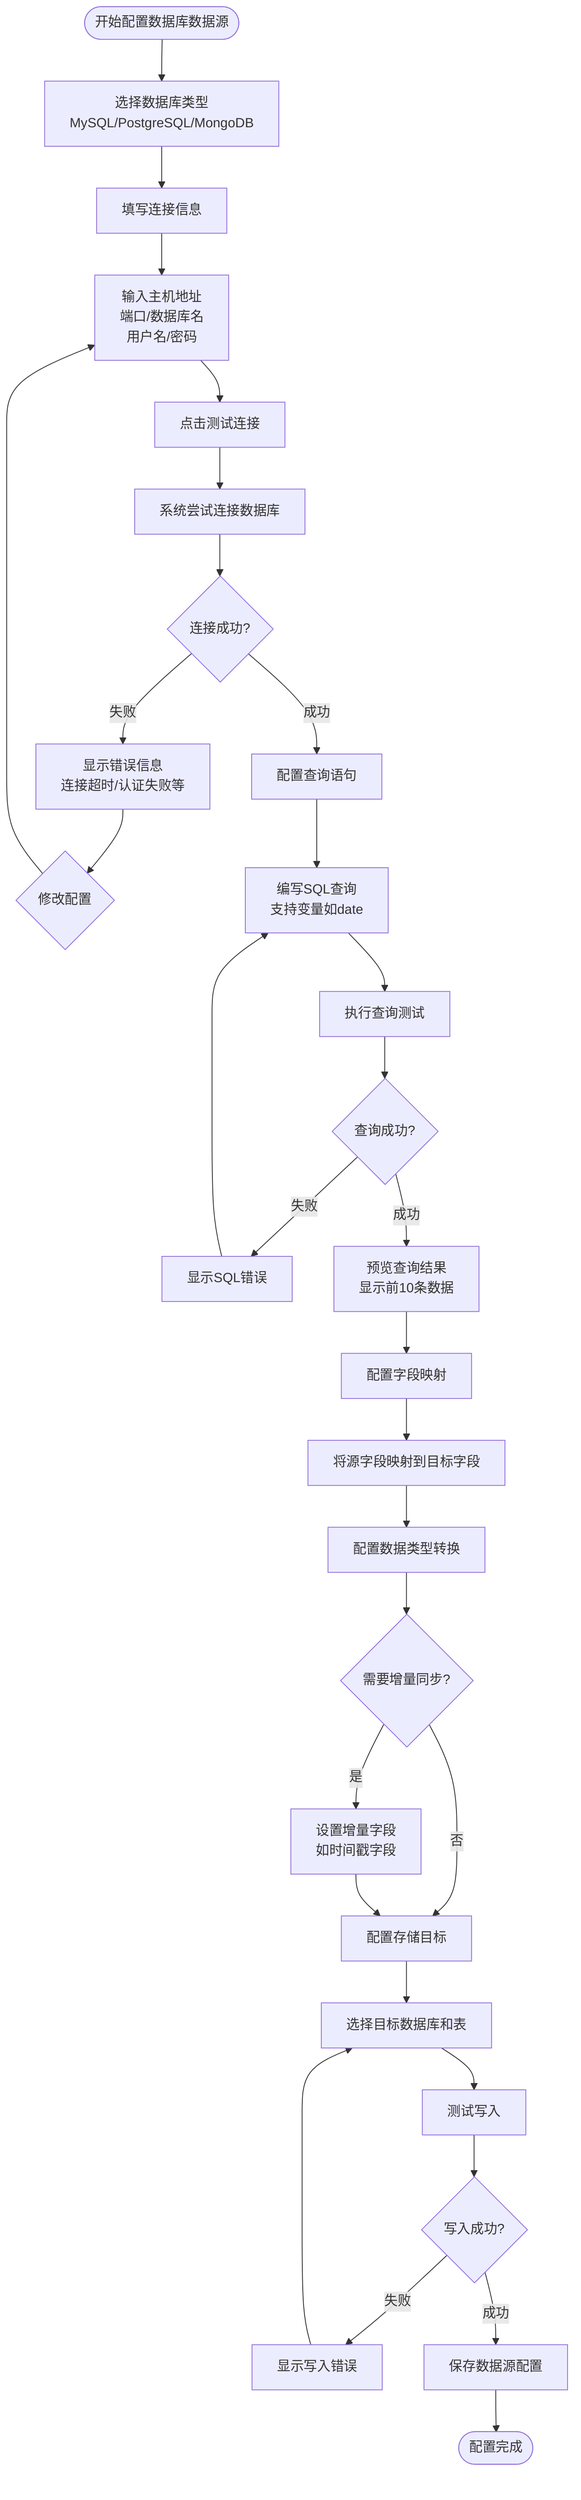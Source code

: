 flowchart TD
    Start([开始配置数据库数据源]) --> SelectDB[选择数据库类型<br/>MySQL/PostgreSQL/MongoDB]
    SelectDB --> FillConn[填写连接信息]
    
    FillConn --> ConnInfo[输入主机地址<br/>端口/数据库名<br/>用户名/密码]
    ConnInfo --> TestConn[点击测试连接]
    TestConn --> Connecting[系统尝试连接数据库]
    
    Connecting --> ConnResult{连接成功?}
    ConnResult -->|失败| ShowError[显示错误信息<br/>连接超时/认证失败等]
    ShowError --> FixConn{修改配置}
    FixConn --> ConnInfo
    
    ConnResult -->|成功| ConfigQuery[配置查询语句]
    ConfigQuery --> WriteSQL["编写SQL查询<br/>支持变量如date"]
    WriteSQL --> TestQuery[执行查询测试]
    
    TestQuery --> QueryResult{查询成功?}
    QueryResult -->|失败| ShowSQLError[显示SQL错误]
    ShowSQLError --> WriteSQL
    
    QueryResult -->|成功| PreviewData[预览查询结果<br/>显示前10条数据]
    PreviewData --> ConfigMapping[配置字段映射]
    
    ConfigMapping --> MapFields[将源字段映射到目标字段]
    MapFields --> TypeConvert[配置数据类型转换]
    TypeConvert --> Incremental{需要增量同步?}
    
    Incremental -->|是| SetIncrement[设置增量字段<br/>如时间戳字段]
    Incremental -->|否| ConfigStorage[配置存储目标]
    SetIncrement --> ConfigStorage
    
    ConfigStorage --> SelectTarget[选择目标数据库和表]
    SelectTarget --> TestWrite[测试写入]
    
    TestWrite --> WriteResult{写入成功?}
    WriteResult -->|失败| ShowWriteError[显示写入错误]
    ShowWriteError --> SelectTarget
    
    WriteResult -->|成功| SaveConfig[保存数据源配置]
    SaveConfig --> End([配置完成])